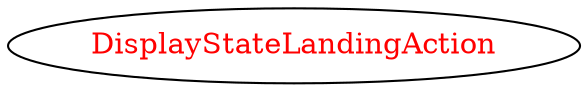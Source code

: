digraph dependencyGraph {
 concentrate=true;
 ranksep="2.0";
 rankdir="LR"; 
 splines="ortho";
"DisplayStateLandingAction" [fontcolor="red"];
}